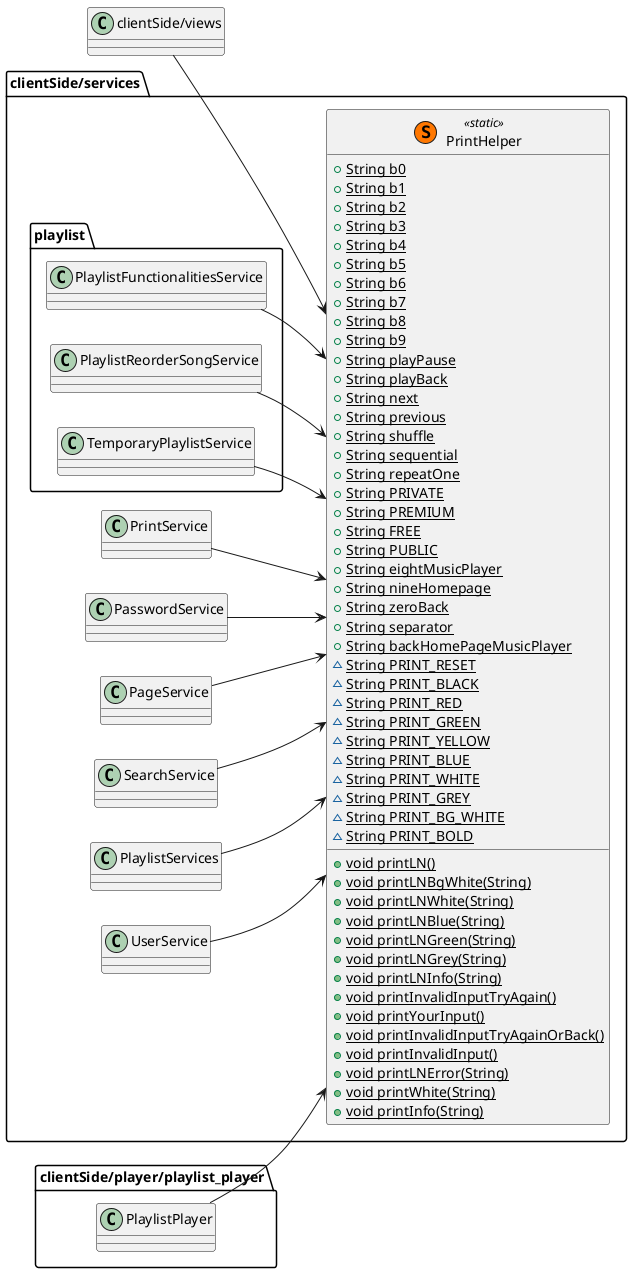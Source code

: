 @startuml
left to right direction
class clientSide/services.PrintHelper << (S, #FF7700) static >>{
+ {static} String b0
+ {static} String b1
+ {static} String b2
+ {static} String b3
+ {static} String b4
+ {static} String b5
+ {static} String b6
+ {static} String b7
+ {static} String b8
+ {static} String b9
+ {static} String playPause
+ {static} String playBack
+ {static} String next
+ {static} String previous
+ {static} String shuffle
+ {static} String sequential
+ {static} String repeatOne
+ {static} String PRIVATE
+ {static} String PREMIUM
+ {static} String FREE
+ {static} String PUBLIC
+ {static} String eightMusicPlayer
+ {static} String nineHomepage
+ {static} String zeroBack
+ {static} String separator
+ {static} String backHomePageMusicPlayer
~ {static} String PRINT_RESET
~ {static} String PRINT_BLACK
~ {static} String PRINT_RED
~ {static} String PRINT_GREEN
~ {static} String PRINT_YELLOW
~ {static} String PRINT_BLUE
~ {static} String PRINT_WHITE
~ {static} String PRINT_GREY
~ {static} String PRINT_BG_WHITE
~ {static} String PRINT_BOLD
+ {static} void printLN()
+ {static} void printLNBgWhite(String)
+ {static} void printLNWhite(String)
+ {static} void printLNBlue(String)
+ {static} void printLNGreen(String)
+ {static} void printLNGrey(String)
+ {static} void printLNInfo(String)
+ {static} void printInvalidInputTryAgain()
+ {static} void printYourInput()
+ {static} void printInvalidInputTryAgainOrBack()
+ {static} void printInvalidInput()
+ {static} void printLNError(String)
+ {static} void printWhite(String)
+ {static} void printInfo(String)
}

"clientSide/services.PrintService" --> "clientSide/services.PrintHelper"
"clientSide/services.PasswordService" --> "clientSide/services.PrintHelper"
"clientSide/services.PageService" --> "clientSide/services.PrintHelper"
"clientSide/services.SearchService" --> "clientSide/services.PrintHelper"
"clientSide/services.PlaylistServices" --> "clientSide/services.PrintHelper"
"clientSide/services.UserService" --> "clientSide/services.PrintHelper"
"clientSide/services.playlist.PlaylistFunctionalitiesService" --> "clientSide/services.PrintHelper"
"clientSide/services.playlist.PlaylistReorderSongService" --> "clientSide/services.PrintHelper"
"clientSide/services.playlist.TemporaryPlaylistService" --> "clientSide/services.PrintHelper"
"clientSide/views" --> "clientSide/services.PrintHelper"
"clientSide/player/playlist_player.PlaylistPlayer" --> "clientSide/services.PrintHelper"
@enduml